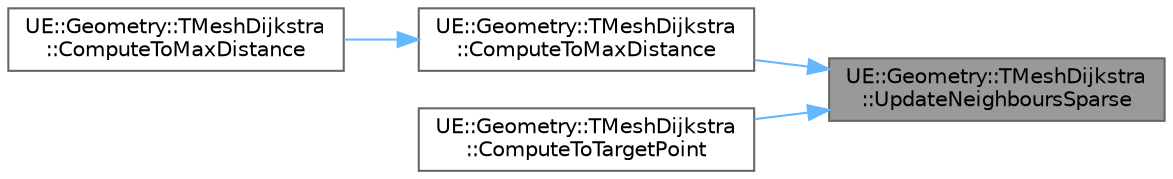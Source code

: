 digraph "UE::Geometry::TMeshDijkstra::UpdateNeighboursSparse"
{
 // INTERACTIVE_SVG=YES
 // LATEX_PDF_SIZE
  bgcolor="transparent";
  edge [fontname=Helvetica,fontsize=10,labelfontname=Helvetica,labelfontsize=10];
  node [fontname=Helvetica,fontsize=10,shape=box,height=0.2,width=0.4];
  rankdir="RL";
  Node1 [id="Node000001",label="UE::Geometry::TMeshDijkstra\l::UpdateNeighboursSparse",height=0.2,width=0.4,color="gray40", fillcolor="grey60", style="filled", fontcolor="black",tooltip=" "];
  Node1 -> Node2 [id="edge1_Node000001_Node000002",dir="back",color="steelblue1",style="solid",tooltip=" "];
  Node2 [id="Node000002",label="UE::Geometry::TMeshDijkstra\l::ComputeToMaxDistance",height=0.2,width=0.4,color="grey40", fillcolor="white", style="filled",URL="$d0/d1d/classUE_1_1Geometry_1_1TMeshDijkstra.html#a84363c8687c09f113d9a85c1b6bb9f1e",tooltip="Computes graph distances outwards from seed points to all points that are less/equal to ComputeToMaxD..."];
  Node2 -> Node3 [id="edge2_Node000002_Node000003",dir="back",color="steelblue1",style="solid",tooltip=" "];
  Node3 [id="Node000003",label="UE::Geometry::TMeshDijkstra\l::ComputeToMaxDistance",height=0.2,width=0.4,color="grey40", fillcolor="white", style="filled",URL="$d0/d1d/classUE_1_1Geometry_1_1TMeshDijkstra.html#ad0dc5e1ce156bef6ee1193e766013a19",tooltip="Computes graph distances outwards from seed points to all points that are less/equal to ComputeToMaxD..."];
  Node1 -> Node4 [id="edge3_Node000001_Node000004",dir="back",color="steelblue1",style="solid",tooltip=" "];
  Node4 [id="Node000004",label="UE::Geometry::TMeshDijkstra\l::ComputeToTargetPoint",height=0.2,width=0.4,color="grey40", fillcolor="white", style="filled",URL="$d0/d1d/classUE_1_1Geometry_1_1TMeshDijkstra.html#a9c3df22a032f8cc920ddd1abddd8fc16",tooltip="Computes graph distances outwards from seed points to all points that are less/equal to ComputeToMaxD..."];
}
